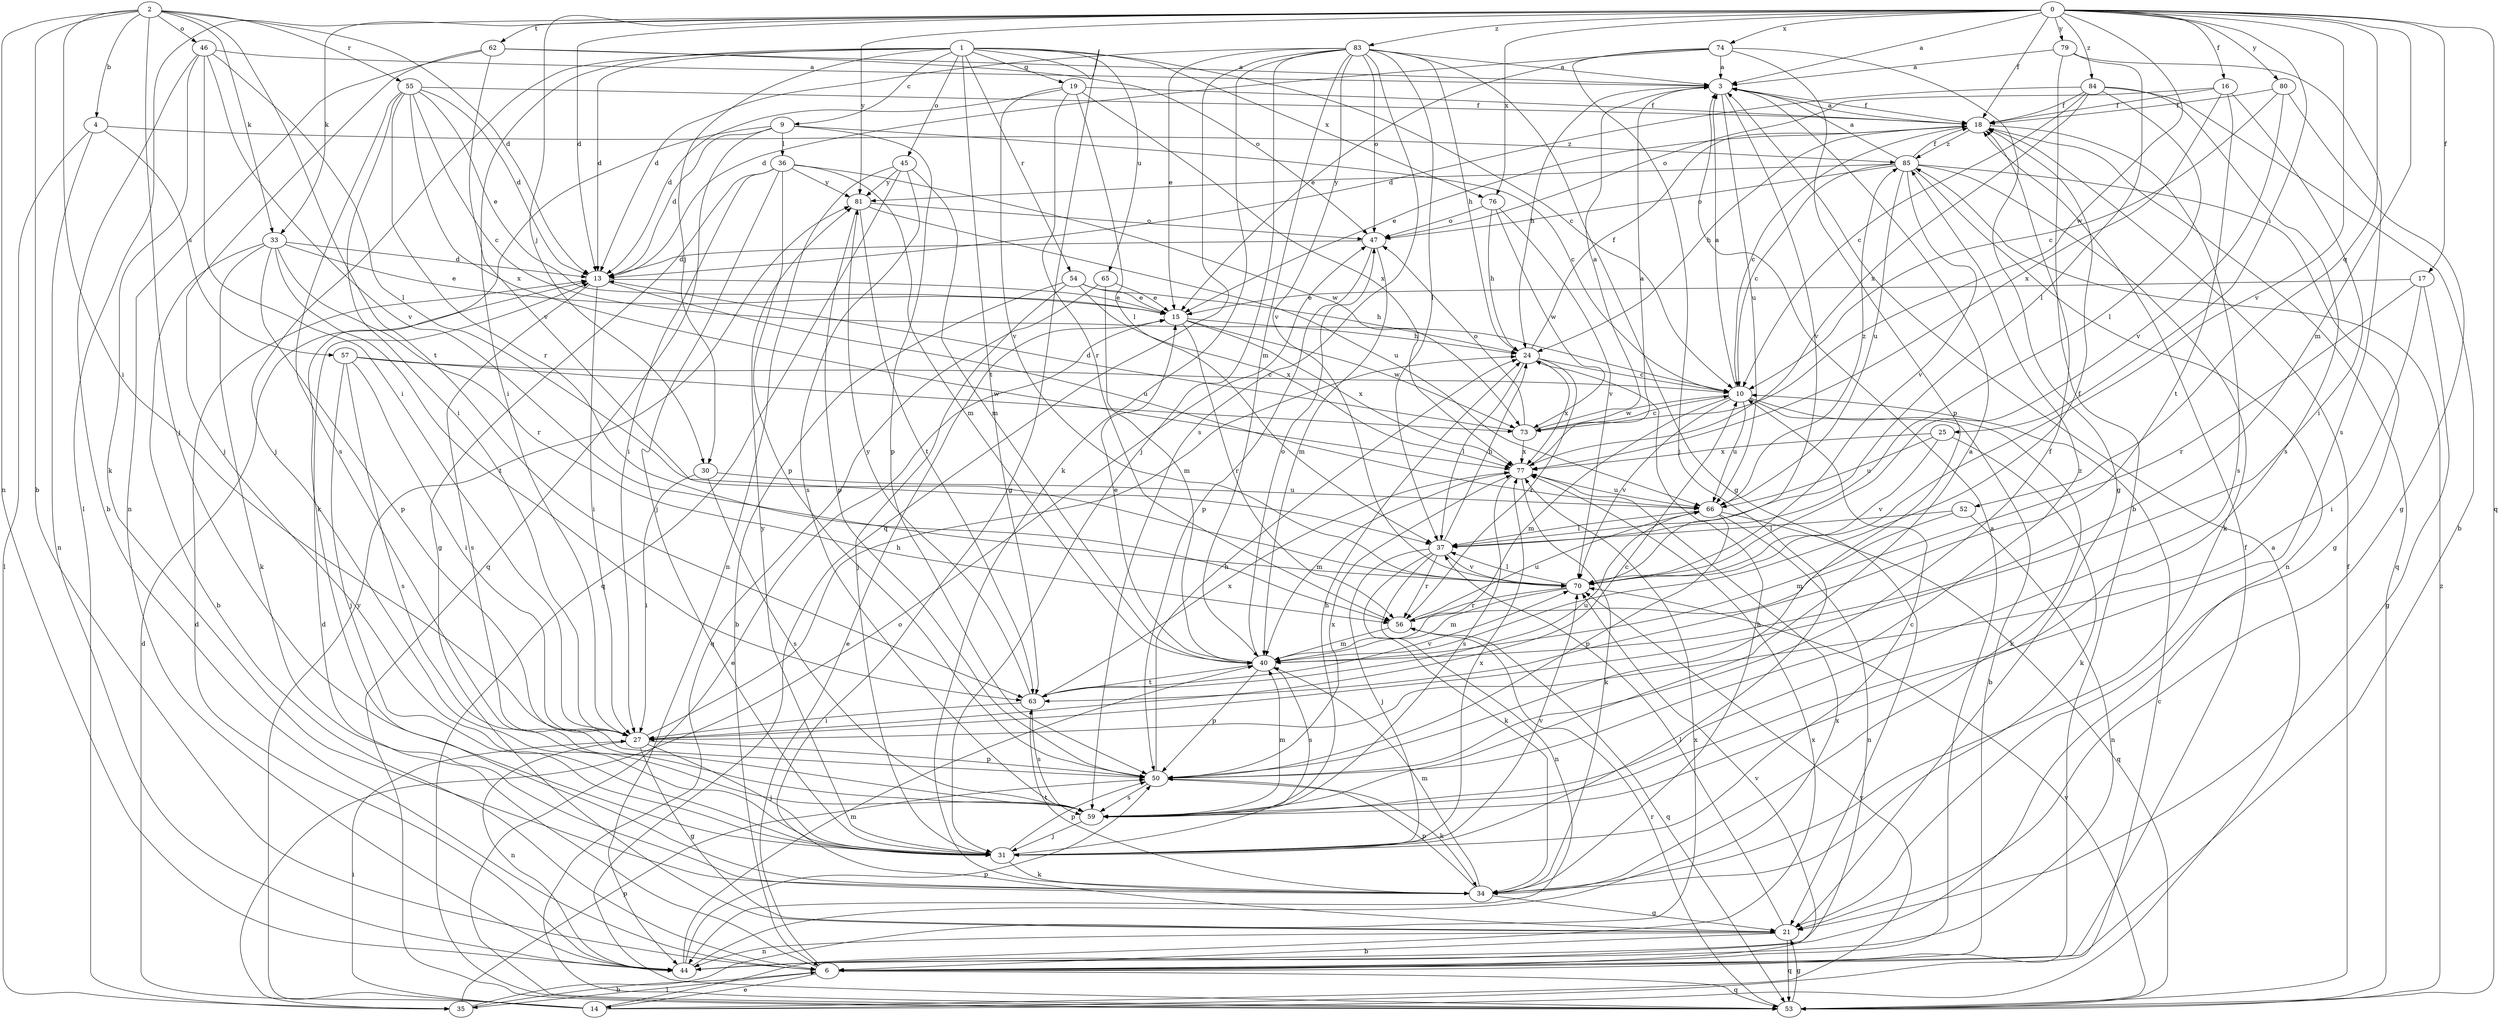 strict digraph  {
0;
1;
2;
3;
4;
6;
9;
10;
13;
14;
15;
16;
17;
18;
19;
21;
24;
25;
27;
30;
31;
33;
34;
35;
36;
37;
40;
44;
45;
46;
47;
50;
52;
53;
54;
55;
56;
57;
59;
62;
63;
65;
66;
70;
73;
74;
76;
77;
79;
80;
81;
83;
84;
85;
0 -> 3  [label=a];
0 -> 13  [label=d];
0 -> 16  [label=f];
0 -> 17  [label=f];
0 -> 18  [label=f];
0 -> 25  [label=i];
0 -> 30  [label=j];
0 -> 33  [label=k];
0 -> 35  [label=l];
0 -> 40  [label=m];
0 -> 52  [label=q];
0 -> 53  [label=q];
0 -> 62  [label=t];
0 -> 70  [label=v];
0 -> 73  [label=w];
0 -> 74  [label=x];
0 -> 76  [label=x];
0 -> 79  [label=y];
0 -> 80  [label=y];
0 -> 81  [label=y];
0 -> 83  [label=z];
0 -> 84  [label=z];
1 -> 9  [label=c];
1 -> 10  [label=c];
1 -> 13  [label=d];
1 -> 19  [label=g];
1 -> 21  [label=g];
1 -> 27  [label=i];
1 -> 30  [label=j];
1 -> 31  [label=j];
1 -> 45  [label=o];
1 -> 54  [label=r];
1 -> 63  [label=t];
1 -> 65  [label=u];
1 -> 76  [label=x];
2 -> 4  [label=b];
2 -> 6  [label=b];
2 -> 13  [label=d];
2 -> 27  [label=i];
2 -> 31  [label=j];
2 -> 33  [label=k];
2 -> 44  [label=n];
2 -> 46  [label=o];
2 -> 55  [label=r];
2 -> 63  [label=t];
3 -> 18  [label=f];
3 -> 24  [label=h];
3 -> 66  [label=u];
3 -> 70  [label=v];
4 -> 35  [label=l];
4 -> 44  [label=n];
4 -> 57  [label=s];
4 -> 85  [label=z];
6 -> 3  [label=a];
6 -> 13  [label=d];
6 -> 14  [label=e];
6 -> 15  [label=e];
6 -> 18  [label=f];
6 -> 35  [label=l];
6 -> 53  [label=q];
6 -> 70  [label=v];
9 -> 10  [label=c];
9 -> 13  [label=d];
9 -> 34  [label=k];
9 -> 36  [label=l];
9 -> 50  [label=p];
9 -> 53  [label=q];
10 -> 3  [label=a];
10 -> 6  [label=b];
10 -> 34  [label=k];
10 -> 40  [label=m];
10 -> 66  [label=u];
10 -> 70  [label=v];
10 -> 73  [label=w];
13 -> 15  [label=e];
13 -> 27  [label=i];
13 -> 59  [label=s];
13 -> 66  [label=u];
14 -> 3  [label=a];
14 -> 10  [label=c];
14 -> 13  [label=d];
14 -> 27  [label=i];
14 -> 70  [label=v];
14 -> 77  [label=x];
14 -> 81  [label=y];
15 -> 24  [label=h];
15 -> 56  [label=r];
15 -> 73  [label=w];
15 -> 77  [label=x];
16 -> 18  [label=f];
16 -> 27  [label=i];
16 -> 47  [label=o];
16 -> 63  [label=t];
16 -> 77  [label=x];
17 -> 15  [label=e];
17 -> 21  [label=g];
17 -> 27  [label=i];
17 -> 56  [label=r];
18 -> 3  [label=a];
18 -> 10  [label=c];
18 -> 15  [label=e];
18 -> 24  [label=h];
18 -> 53  [label=q];
18 -> 59  [label=s];
18 -> 85  [label=z];
19 -> 13  [label=d];
19 -> 18  [label=f];
19 -> 37  [label=l];
19 -> 56  [label=r];
19 -> 70  [label=v];
19 -> 77  [label=x];
21 -> 6  [label=b];
21 -> 37  [label=l];
21 -> 44  [label=n];
21 -> 53  [label=q];
24 -> 10  [label=c];
24 -> 18  [label=f];
24 -> 37  [label=l];
24 -> 56  [label=r];
24 -> 77  [label=x];
25 -> 34  [label=k];
25 -> 66  [label=u];
25 -> 70  [label=v];
25 -> 77  [label=x];
27 -> 10  [label=c];
27 -> 21  [label=g];
27 -> 24  [label=h];
27 -> 31  [label=j];
27 -> 44  [label=n];
27 -> 50  [label=p];
30 -> 27  [label=i];
30 -> 59  [label=s];
30 -> 66  [label=u];
31 -> 10  [label=c];
31 -> 24  [label=h];
31 -> 34  [label=k];
31 -> 50  [label=p];
31 -> 70  [label=v];
31 -> 77  [label=x];
31 -> 81  [label=y];
33 -> 6  [label=b];
33 -> 13  [label=d];
33 -> 15  [label=e];
33 -> 34  [label=k];
33 -> 50  [label=p];
33 -> 56  [label=r];
33 -> 63  [label=t];
34 -> 21  [label=g];
34 -> 24  [label=h];
34 -> 40  [label=m];
34 -> 50  [label=p];
34 -> 63  [label=t];
35 -> 6  [label=b];
35 -> 47  [label=o];
35 -> 50  [label=p];
35 -> 77  [label=x];
36 -> 21  [label=g];
36 -> 27  [label=i];
36 -> 31  [label=j];
36 -> 40  [label=m];
36 -> 50  [label=p];
36 -> 73  [label=w];
36 -> 81  [label=y];
37 -> 24  [label=h];
37 -> 31  [label=j];
37 -> 34  [label=k];
37 -> 44  [label=n];
37 -> 56  [label=r];
37 -> 70  [label=v];
40 -> 15  [label=e];
40 -> 18  [label=f];
40 -> 47  [label=o];
40 -> 50  [label=p];
40 -> 59  [label=s];
40 -> 63  [label=t];
44 -> 13  [label=d];
44 -> 40  [label=m];
44 -> 50  [label=p];
44 -> 77  [label=x];
45 -> 40  [label=m];
45 -> 44  [label=n];
45 -> 53  [label=q];
45 -> 59  [label=s];
45 -> 81  [label=y];
46 -> 3  [label=a];
46 -> 6  [label=b];
46 -> 27  [label=i];
46 -> 34  [label=k];
46 -> 37  [label=l];
46 -> 70  [label=v];
47 -> 13  [label=d];
47 -> 40  [label=m];
47 -> 50  [label=p];
50 -> 18  [label=f];
50 -> 24  [label=h];
50 -> 34  [label=k];
50 -> 59  [label=s];
50 -> 77  [label=x];
50 -> 85  [label=z];
52 -> 37  [label=l];
52 -> 40  [label=m];
52 -> 44  [label=n];
53 -> 15  [label=e];
53 -> 18  [label=f];
53 -> 21  [label=g];
53 -> 56  [label=r];
53 -> 70  [label=v];
53 -> 85  [label=z];
54 -> 6  [label=b];
54 -> 15  [label=e];
54 -> 24  [label=h];
54 -> 31  [label=j];
54 -> 77  [label=x];
55 -> 10  [label=c];
55 -> 13  [label=d];
55 -> 15  [label=e];
55 -> 18  [label=f];
55 -> 27  [label=i];
55 -> 56  [label=r];
55 -> 59  [label=s];
55 -> 77  [label=x];
56 -> 40  [label=m];
56 -> 53  [label=q];
56 -> 66  [label=u];
57 -> 10  [label=c];
57 -> 27  [label=i];
57 -> 31  [label=j];
57 -> 59  [label=s];
57 -> 73  [label=w];
59 -> 3  [label=a];
59 -> 31  [label=j];
59 -> 40  [label=m];
62 -> 3  [label=a];
62 -> 31  [label=j];
62 -> 44  [label=n];
62 -> 47  [label=o];
62 -> 70  [label=v];
63 -> 27  [label=i];
63 -> 59  [label=s];
63 -> 66  [label=u];
63 -> 70  [label=v];
63 -> 77  [label=x];
63 -> 81  [label=y];
65 -> 15  [label=e];
65 -> 40  [label=m];
65 -> 53  [label=q];
66 -> 37  [label=l];
66 -> 44  [label=n];
66 -> 50  [label=p];
66 -> 53  [label=q];
66 -> 85  [label=z];
70 -> 37  [label=l];
70 -> 40  [label=m];
70 -> 56  [label=r];
73 -> 3  [label=a];
73 -> 10  [label=c];
73 -> 13  [label=d];
73 -> 47  [label=o];
73 -> 77  [label=x];
74 -> 3  [label=a];
74 -> 13  [label=d];
74 -> 15  [label=e];
74 -> 21  [label=g];
74 -> 31  [label=j];
74 -> 50  [label=p];
76 -> 24  [label=h];
76 -> 47  [label=o];
76 -> 70  [label=v];
76 -> 73  [label=w];
77 -> 3  [label=a];
77 -> 34  [label=k];
77 -> 40  [label=m];
77 -> 59  [label=s];
77 -> 66  [label=u];
79 -> 3  [label=a];
79 -> 6  [label=b];
79 -> 37  [label=l];
79 -> 59  [label=s];
80 -> 10  [label=c];
80 -> 18  [label=f];
80 -> 21  [label=g];
80 -> 70  [label=v];
81 -> 47  [label=o];
81 -> 50  [label=p];
81 -> 63  [label=t];
81 -> 66  [label=u];
83 -> 3  [label=a];
83 -> 13  [label=d];
83 -> 15  [label=e];
83 -> 21  [label=g];
83 -> 24  [label=h];
83 -> 31  [label=j];
83 -> 34  [label=k];
83 -> 37  [label=l];
83 -> 40  [label=m];
83 -> 47  [label=o];
83 -> 53  [label=q];
83 -> 59  [label=s];
83 -> 70  [label=v];
84 -> 6  [label=b];
84 -> 10  [label=c];
84 -> 13  [label=d];
84 -> 18  [label=f];
84 -> 37  [label=l];
84 -> 59  [label=s];
84 -> 77  [label=x];
85 -> 3  [label=a];
85 -> 10  [label=c];
85 -> 18  [label=f];
85 -> 21  [label=g];
85 -> 34  [label=k];
85 -> 44  [label=n];
85 -> 47  [label=o];
85 -> 66  [label=u];
85 -> 70  [label=v];
85 -> 81  [label=y];
}
